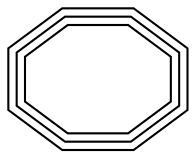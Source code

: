 graph G {
	graph [bb="0,0,70,52"];
	node [label="\N"];
	a	[height=0.72222,
		label="",
		pos="35,26",
		shape=tripleoctagon,
		width=0.97222];
}
